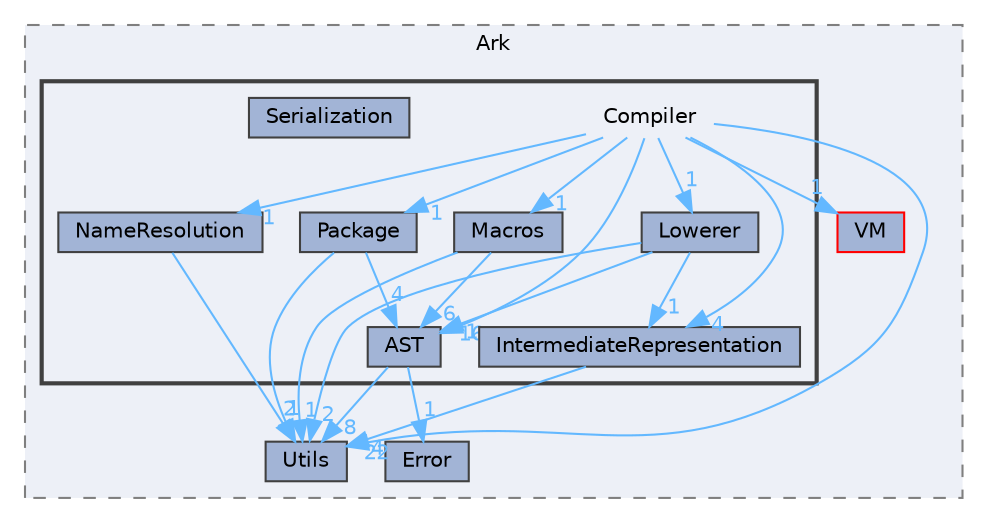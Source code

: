 digraph "/Users/fola/Documents/ArkScript/Ark/include/Ark/Compiler"
{
 // INTERACTIVE_SVG=YES
 // LATEX_PDF_SIZE
  bgcolor="transparent";
  edge [fontname=Helvetica,fontsize=10,labelfontname=Helvetica,labelfontsize=10];
  node [fontname=Helvetica,fontsize=10,shape=box,height=0.2,width=0.4];
  compound=true
  subgraph clusterdir_a8b6c64285bf9ac60f50770eb2fc48b5 {
    graph [ bgcolor="#edf0f7", pencolor="grey50", label="Ark", fontname=Helvetica,fontsize=10 style="filled,dashed", URL="dir_a8b6c64285bf9ac60f50770eb2fc48b5.html",tooltip=""]
  dir_222307dbf92126e8e24c7a501f533901 [label="VM", fillcolor="#a2b4d6", color="red", style="filled", URL="dir_222307dbf92126e8e24c7a501f533901.html",tooltip=""];
  dir_33906bab6f1f9d0f271eb499b90a96b5 [label="Utils", fillcolor="#a2b4d6", color="grey25", style="filled", URL="dir_33906bab6f1f9d0f271eb499b90a96b5.html",tooltip=""];
  dir_d05504aa0714508559a2ff50247d1ab2 [label="Error", fillcolor="#a2b4d6", color="grey25", style="filled", URL="dir_d05504aa0714508559a2ff50247d1ab2.html",tooltip=""];
  subgraph clusterdir_e4f19535f57335fb80a0267cec25bf70 {
    graph [ bgcolor="#edf0f7", pencolor="grey25", label="", fontname=Helvetica,fontsize=10 style="filled,bold", URL="dir_e4f19535f57335fb80a0267cec25bf70.html",tooltip=""]
    dir_e4f19535f57335fb80a0267cec25bf70 [shape=plaintext, label="Compiler"];
  dir_100d7a05404dd55ce1a106aad5a3b28c [label="AST", fillcolor="#a2b4d6", color="grey25", style="filled", URL="dir_100d7a05404dd55ce1a106aad5a3b28c.html",tooltip=""];
  dir_ad45c69e33d564afb397466bf2d991f2 [label="IntermediateRepresentation", fillcolor="#a2b4d6", color="grey25", style="filled", URL="dir_ad45c69e33d564afb397466bf2d991f2.html",tooltip=""];
  dir_194fbbac977e5b9c6e9f70469dfb9cce [label="Lowerer", fillcolor="#a2b4d6", color="grey25", style="filled", URL="dir_194fbbac977e5b9c6e9f70469dfb9cce.html",tooltip=""];
  dir_54ed949f9e2ebe39c7d7ae9210877b49 [label="Macros", fillcolor="#a2b4d6", color="grey25", style="filled", URL="dir_54ed949f9e2ebe39c7d7ae9210877b49.html",tooltip=""];
  dir_7af1ad8c04f38ec2fb191400d7a454aa [label="NameResolution", fillcolor="#a2b4d6", color="grey25", style="filled", URL="dir_7af1ad8c04f38ec2fb191400d7a454aa.html",tooltip=""];
  dir_544073e927e87469916ed179e00b9be3 [label="Package", fillcolor="#a2b4d6", color="grey25", style="filled", URL="dir_544073e927e87469916ed179e00b9be3.html",tooltip=""];
  dir_e52324a65be290ff58d11570a14d6b11 [label="Serialization", fillcolor="#a2b4d6", color="grey25", style="filled", URL="dir_e52324a65be290ff58d11570a14d6b11.html",tooltip=""];
  }
  }
  dir_e4f19535f57335fb80a0267cec25bf70->dir_100d7a05404dd55ce1a106aad5a3b28c [headlabel="16", labeldistance=1.5 headhref="dir_000008_000004.html" href="dir_000008_000004.html" color="steelblue1" fontcolor="steelblue1"];
  dir_e4f19535f57335fb80a0267cec25bf70->dir_194fbbac977e5b9c6e9f70469dfb9cce [headlabel="1", labeldistance=1.5 headhref="dir_000008_000017.html" href="dir_000008_000017.html" color="steelblue1" fontcolor="steelblue1"];
  dir_e4f19535f57335fb80a0267cec25bf70->dir_222307dbf92126e8e24c7a501f533901 [headlabel="1", labeldistance=1.5 headhref="dir_000008_000034.html" href="dir_000008_000034.html" color="steelblue1" fontcolor="steelblue1"];
  dir_e4f19535f57335fb80a0267cec25bf70->dir_33906bab6f1f9d0f271eb499b90a96b5 [headlabel="22", labeldistance=1.5 headhref="dir_000008_000030.html" href="dir_000008_000030.html" color="steelblue1" fontcolor="steelblue1"];
  dir_e4f19535f57335fb80a0267cec25bf70->dir_544073e927e87469916ed179e00b9be3 [headlabel="1", labeldistance=1.5 headhref="dir_000008_000023.html" href="dir_000008_000023.html" color="steelblue1" fontcolor="steelblue1"];
  dir_e4f19535f57335fb80a0267cec25bf70->dir_54ed949f9e2ebe39c7d7ae9210877b49 [headlabel="1", labeldistance=1.5 headhref="dir_000008_000019.html" href="dir_000008_000019.html" color="steelblue1" fontcolor="steelblue1"];
  dir_e4f19535f57335fb80a0267cec25bf70->dir_7af1ad8c04f38ec2fb191400d7a454aa [headlabel="1", labeldistance=1.5 headhref="dir_000008_000021.html" href="dir_000008_000021.html" color="steelblue1" fontcolor="steelblue1"];
  dir_e4f19535f57335fb80a0267cec25bf70->dir_ad45c69e33d564afb397466bf2d991f2 [headlabel="4", labeldistance=1.5 headhref="dir_000008_000015.html" href="dir_000008_000015.html" color="steelblue1" fontcolor="steelblue1"];
  dir_100d7a05404dd55ce1a106aad5a3b28c->dir_33906bab6f1f9d0f271eb499b90a96b5 [headlabel="8", labeldistance=1.5 headhref="dir_000004_000030.html" href="dir_000004_000030.html" color="steelblue1" fontcolor="steelblue1"];
  dir_100d7a05404dd55ce1a106aad5a3b28c->dir_d05504aa0714508559a2ff50247d1ab2 [headlabel="1", labeldistance=1.5 headhref="dir_000004_000010.html" href="dir_000004_000010.html" color="steelblue1" fontcolor="steelblue1"];
  dir_ad45c69e33d564afb397466bf2d991f2->dir_33906bab6f1f9d0f271eb499b90a96b5 [headlabel="4", labeldistance=1.5 headhref="dir_000015_000030.html" href="dir_000015_000030.html" color="steelblue1" fontcolor="steelblue1"];
  dir_194fbbac977e5b9c6e9f70469dfb9cce->dir_100d7a05404dd55ce1a106aad5a3b28c [headlabel="1", labeldistance=1.5 headhref="dir_000017_000004.html" href="dir_000017_000004.html" color="steelblue1" fontcolor="steelblue1"];
  dir_194fbbac977e5b9c6e9f70469dfb9cce->dir_33906bab6f1f9d0f271eb499b90a96b5 [headlabel="2", labeldistance=1.5 headhref="dir_000017_000030.html" href="dir_000017_000030.html" color="steelblue1" fontcolor="steelblue1"];
  dir_194fbbac977e5b9c6e9f70469dfb9cce->dir_ad45c69e33d564afb397466bf2d991f2 [headlabel="1", labeldistance=1.5 headhref="dir_000017_000015.html" href="dir_000017_000015.html" color="steelblue1" fontcolor="steelblue1"];
  dir_54ed949f9e2ebe39c7d7ae9210877b49->dir_100d7a05404dd55ce1a106aad5a3b28c [headlabel="6", labeldistance=1.5 headhref="dir_000019_000004.html" href="dir_000019_000004.html" color="steelblue1" fontcolor="steelblue1"];
  dir_54ed949f9e2ebe39c7d7ae9210877b49->dir_33906bab6f1f9d0f271eb499b90a96b5 [headlabel="1", labeldistance=1.5 headhref="dir_000019_000030.html" href="dir_000019_000030.html" color="steelblue1" fontcolor="steelblue1"];
  dir_7af1ad8c04f38ec2fb191400d7a454aa->dir_33906bab6f1f9d0f271eb499b90a96b5 [headlabel="2", labeldistance=1.5 headhref="dir_000021_000030.html" href="dir_000021_000030.html" color="steelblue1" fontcolor="steelblue1"];
  dir_544073e927e87469916ed179e00b9be3->dir_100d7a05404dd55ce1a106aad5a3b28c [headlabel="4", labeldistance=1.5 headhref="dir_000023_000004.html" href="dir_000023_000004.html" color="steelblue1" fontcolor="steelblue1"];
  dir_544073e927e87469916ed179e00b9be3->dir_33906bab6f1f9d0f271eb499b90a96b5 [headlabel="1", labeldistance=1.5 headhref="dir_000023_000030.html" href="dir_000023_000030.html" color="steelblue1" fontcolor="steelblue1"];
}
